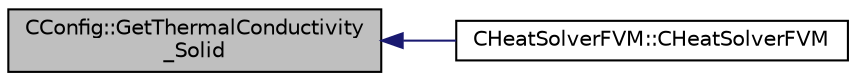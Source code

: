 digraph "CConfig::GetThermalConductivity_Solid"
{
  edge [fontname="Helvetica",fontsize="10",labelfontname="Helvetica",labelfontsize="10"];
  node [fontname="Helvetica",fontsize="10",shape=record];
  rankdir="LR";
  Node12366 [label="CConfig::GetThermalConductivity\l_Solid",height=0.2,width=0.4,color="black", fillcolor="grey75", style="filled", fontcolor="black"];
  Node12366 -> Node12367 [dir="back",color="midnightblue",fontsize="10",style="solid",fontname="Helvetica"];
  Node12367 [label="CHeatSolverFVM::CHeatSolverFVM",height=0.2,width=0.4,color="black", fillcolor="white", style="filled",URL="$class_c_heat_solver_f_v_m.html#a42af03c3f465c905fbc3ecbee398f5be",tooltip="Constructor of the class. "];
}
